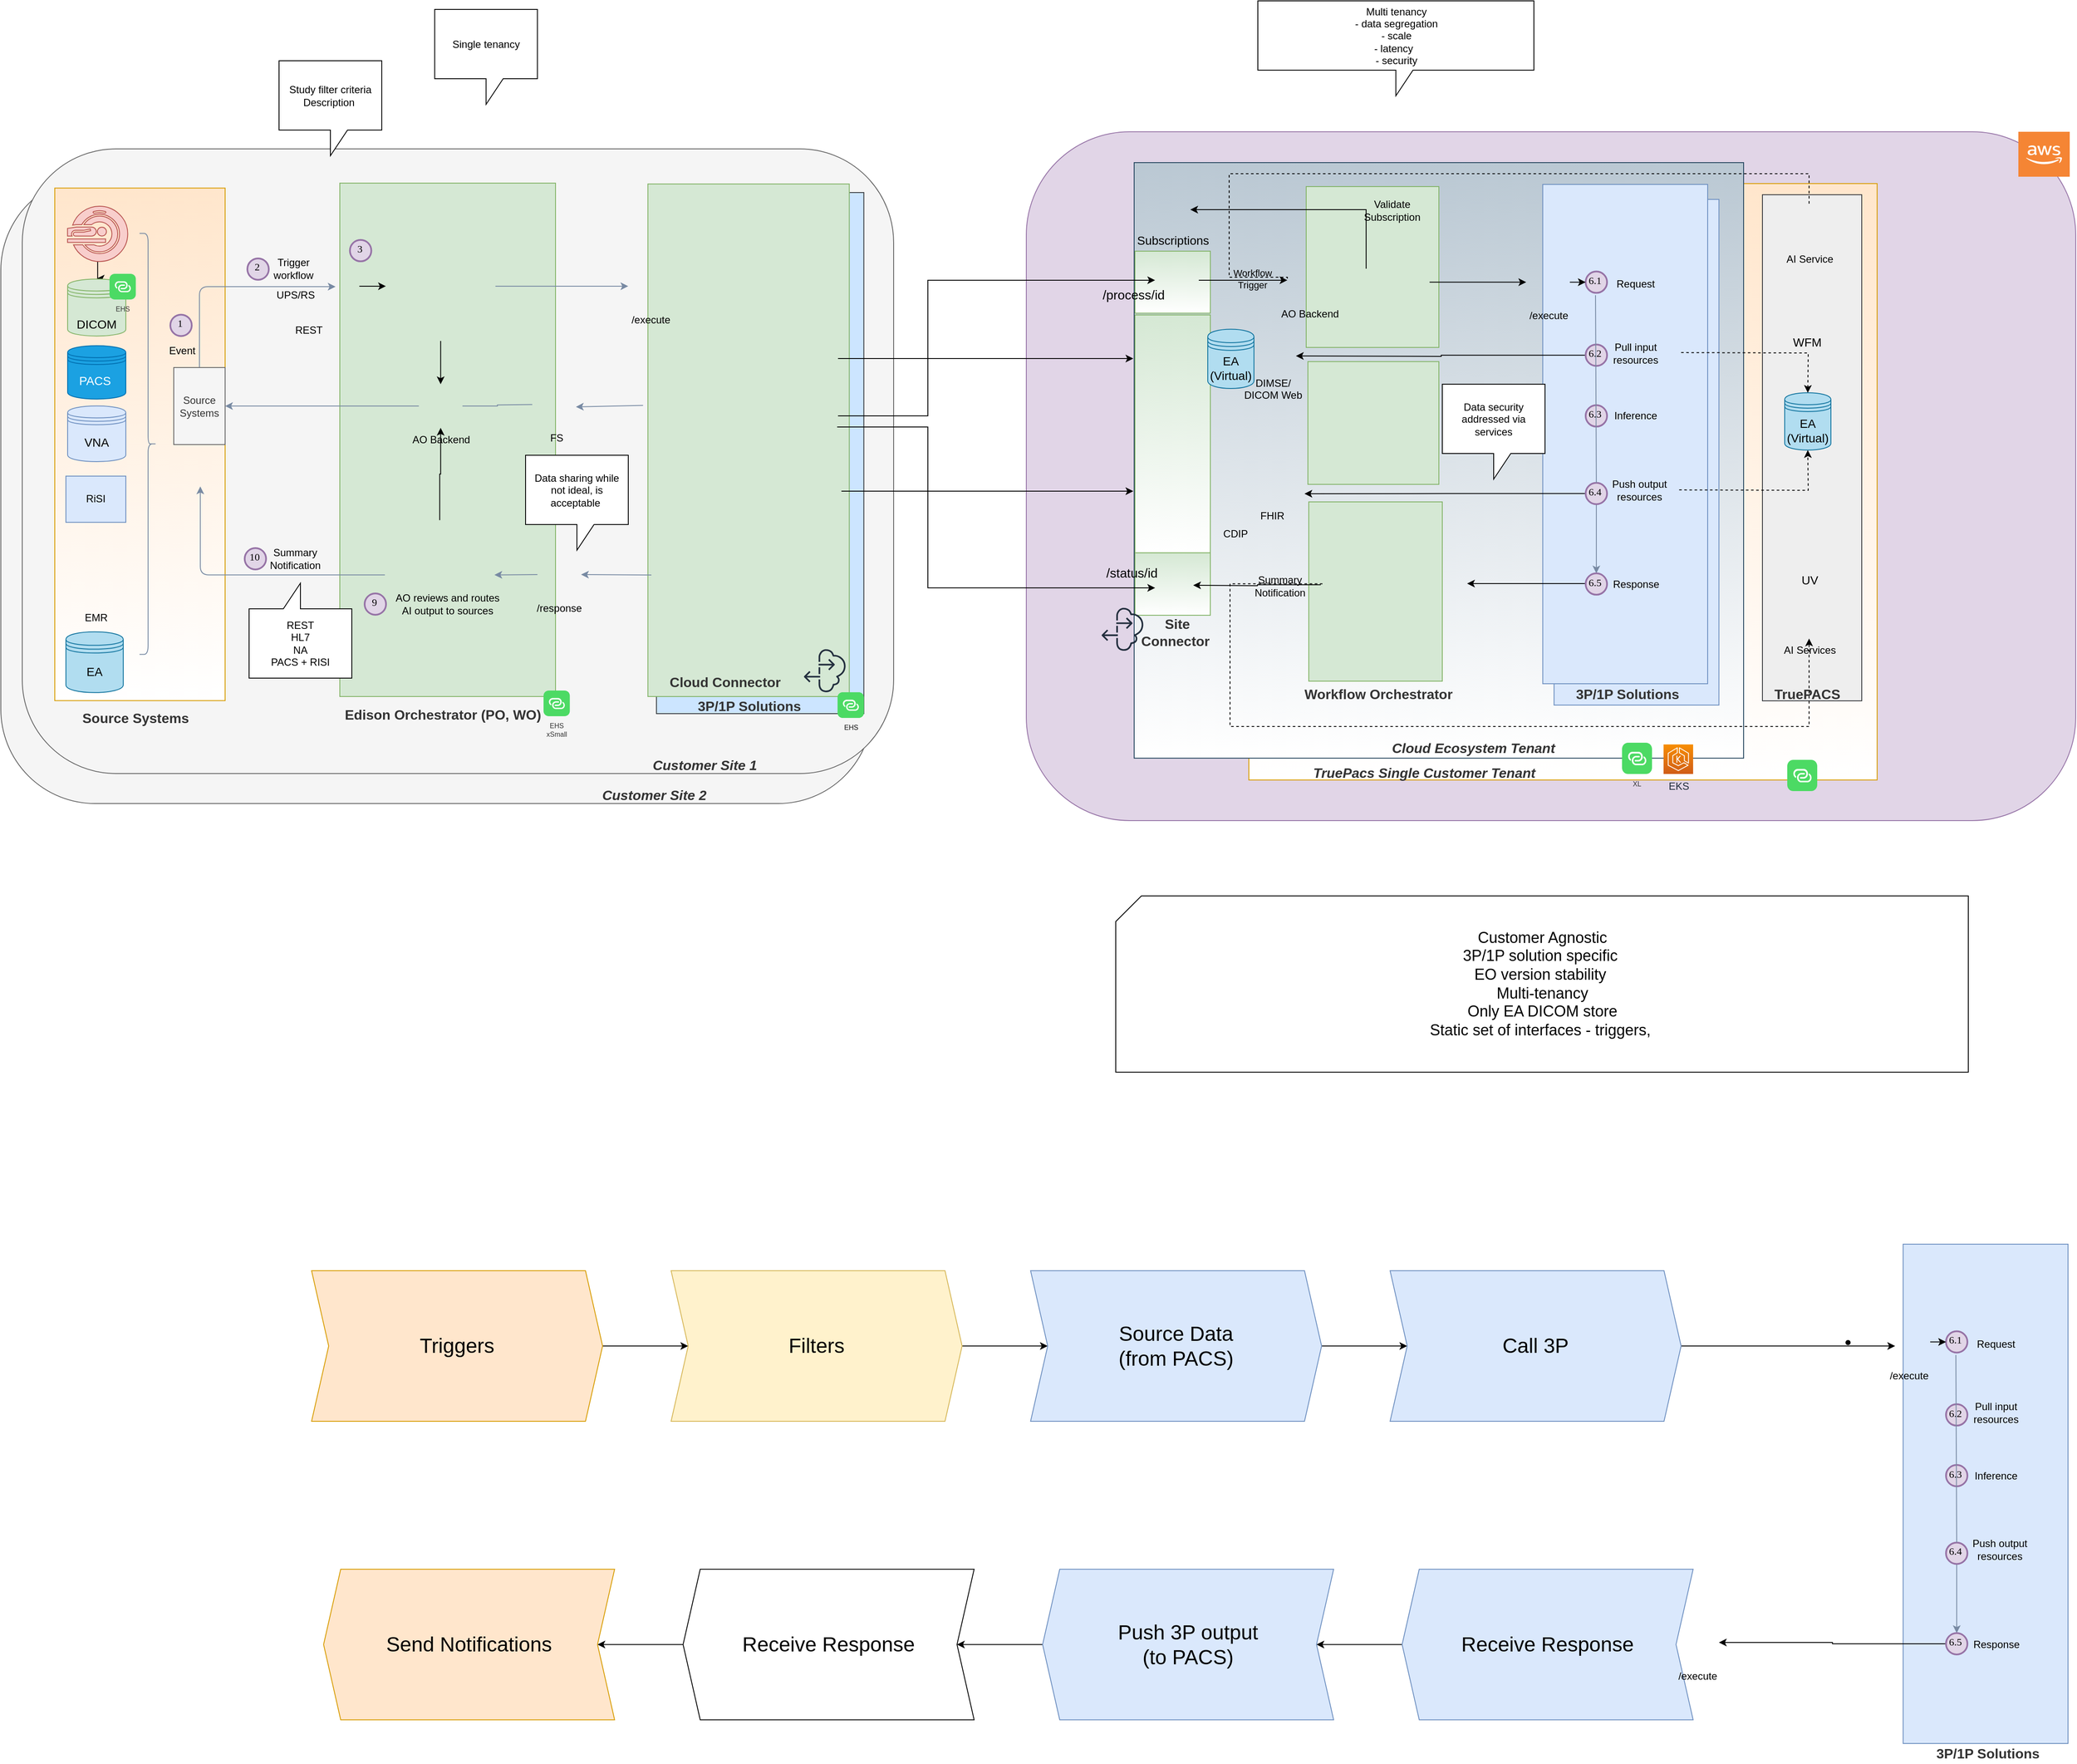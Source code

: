 <mxfile version="20.2.2" type="github" pages="2">
  <diagram id="b0gii-mCR7PXQgc1aH4A" name="Page-1">
    <mxGraphModel dx="2244" dy="720" grid="1" gridSize="10" guides="1" tooltips="1" connect="1" arrows="1" fold="1" page="0" pageScale="1" pageWidth="850" pageHeight="1100" math="0" shadow="0">
      <root>
        <mxCell id="0" />
        <mxCell id="1" parent="0" />
        <mxCell id="8bqfapDHJjNIfstm-_rA-1" value="" style="rounded=1;whiteSpace=wrap;html=1;fillColor=#e1d5e7;strokeColor=#9673a6;" parent="1" vertex="1">
          <mxGeometry x="935" y="740" width="1226" height="805" as="geometry" />
        </mxCell>
        <mxCell id="8bqfapDHJjNIfstm-_rA-3" value="" style="rounded=0;whiteSpace=wrap;html=1;fillColor=#ffe6cc;strokeColor=#d79b00;gradientColor=#ffffff;" parent="1" vertex="1">
          <mxGeometry x="1195" y="800.54" width="734" height="697" as="geometry" />
        </mxCell>
        <mxCell id="8bqfapDHJjNIfstm-_rA-5" value="" style="rounded=1;whiteSpace=wrap;html=1;fillColor=#f5f5f5;strokeColor=#666666;fontColor=#333333;" parent="1" vertex="1">
          <mxGeometry x="-263" y="792" width="1018" height="733" as="geometry" />
        </mxCell>
        <mxCell id="8bqfapDHJjNIfstm-_rA-6" value="" style="rounded=1;whiteSpace=wrap;html=1;fillColor=#f5f5f5;strokeColor=#666666;fontColor=#333333;" parent="1" vertex="1">
          <mxGeometry x="-238" y="760" width="1018" height="730" as="geometry" />
        </mxCell>
        <mxCell id="8bqfapDHJjNIfstm-_rA-7" value="" style="rounded=0;whiteSpace=wrap;html=1;fillColor=#cce5ff;strokeColor=#36393d;" parent="1" vertex="1">
          <mxGeometry x="502.9" y="811" width="242.3" height="609" as="geometry" />
        </mxCell>
        <mxCell id="8bqfapDHJjNIfstm-_rA-8" value="" style="rounded=0;whiteSpace=wrap;html=1;fillColor=#d5e8d4;strokeColor=#82b366;" parent="1" vertex="1">
          <mxGeometry x="492.9" y="801" width="235.3" height="599" as="geometry" />
        </mxCell>
        <mxCell id="8bqfapDHJjNIfstm-_rA-10" value="" style="rounded=0;whiteSpace=wrap;html=1;fillColor=#ffe6cc;strokeColor=#d79b00;gradientColor=#ffffff;" parent="1" vertex="1">
          <mxGeometry x="-200" y="805.79" width="199" height="599" as="geometry" />
        </mxCell>
        <mxCell id="8bqfapDHJjNIfstm-_rA-11" value="" style="rounded=0;whiteSpace=wrap;html=1;fillColor=#d5e8d4;strokeColor=#82b366;" parent="1" vertex="1">
          <mxGeometry x="133" y="800" width="252" height="600" as="geometry" />
        </mxCell>
        <mxCell id="8bqfapDHJjNIfstm-_rA-12" value="" style="edgeStyle=orthogonalEdgeStyle;rounded=0;orthogonalLoop=1;jettySize=auto;html=1;entryX=0;entryY=0.5;entryDx=0;entryDy=0;strokeColor=#788AA3;" parent="1" source="8bqfapDHJjNIfstm-_rA-13" target="8bqfapDHJjNIfstm-_rA-16" edge="1">
          <mxGeometry relative="1" as="geometry">
            <mxPoint x="406.3" y="920.45" as="targetPoint" />
          </mxGeometry>
        </mxCell>
        <mxCell id="pr0SAENh3oR7hULgsA6U-1" value="" style="edgeStyle=orthogonalEdgeStyle;rounded=0;orthogonalLoop=1;jettySize=auto;html=1;fontSize=18;" parent="1" source="8bqfapDHJjNIfstm-_rA-13" target="8bqfapDHJjNIfstm-_rA-189" edge="1">
          <mxGeometry relative="1" as="geometry" />
        </mxCell>
        <mxCell id="8bqfapDHJjNIfstm-_rA-13" value="" style="shape=image;html=1;verticalAlign=top;verticalLabelPosition=bottom;labelBackgroundColor=#ffffff;imageAspect=0;aspect=fixed;image=https://cdn2.iconfinder.com/data/icons/business-process-1/512/value_chain-128.png" parent="1" vertex="1">
          <mxGeometry x="186.8" y="856.45" width="128" height="128" as="geometry" />
        </mxCell>
        <mxCell id="pr0SAENh3oR7hULgsA6U-3" value="" style="edgeStyle=orthogonalEdgeStyle;rounded=0;orthogonalLoop=1;jettySize=auto;html=1;fontSize=18;" parent="1" source="8bqfapDHJjNIfstm-_rA-14" target="8bqfapDHJjNIfstm-_rA-189" edge="1">
          <mxGeometry relative="1" as="geometry" />
        </mxCell>
        <mxCell id="8bqfapDHJjNIfstm-_rA-14" value="" style="shape=image;html=1;verticalAlign=top;verticalLabelPosition=bottom;labelBackgroundColor=#ffffff;imageAspect=0;aspect=fixed;image=https://cdn2.iconfinder.com/data/icons/business-process-1/512/value_chain-128.png;direction=west;" parent="1" vertex="1">
          <mxGeometry x="185.65" y="1193.86" width="128" height="128" as="geometry" />
        </mxCell>
        <mxCell id="8bqfapDHJjNIfstm-_rA-16" value="/execute" style="shape=image;html=1;verticalAlign=top;verticalLabelPosition=bottom;labelBackgroundColor=none;imageAspect=0;aspect=fixed;image=https://cdn4.iconfinder.com/data/icons/web-development-5/500/api-code-window-128.png" parent="1" vertex="1">
          <mxGeometry x="470.0" y="894.95" width="51" height="51" as="geometry" />
        </mxCell>
        <mxCell id="8bqfapDHJjNIfstm-_rA-17" value="/response" style="shape=image;html=1;verticalAlign=top;verticalLabelPosition=bottom;labelBackgroundColor=none;imageAspect=0;aspect=fixed;image=https://cdn4.iconfinder.com/data/icons/web-development-5/500/api-code-window-128.png" parent="1" vertex="1">
          <mxGeometry x="363.85" y="1232" width="51" height="51" as="geometry" />
        </mxCell>
        <mxCell id="8bqfapDHJjNIfstm-_rA-18" value="AO reviews and routes &lt;br&gt;AI output to sources" style="text;html=1;strokeColor=none;fillColor=none;align=center;verticalAlign=middle;whiteSpace=wrap;rounded=0;" parent="1" vertex="1">
          <mxGeometry x="139" y="1282" width="240" height="20" as="geometry" />
        </mxCell>
        <mxCell id="8bqfapDHJjNIfstm-_rA-19" value="&lt;span style=&quot;font-size: 16px&quot;&gt;Edison&amp;nbsp;&lt;/span&gt;&lt;span style=&quot;font-size: 16px&quot;&gt;Orchestrator (PO, WO)&lt;/span&gt;" style="text;html=1;align=center;verticalAlign=middle;resizable=0;points=[];autosize=1;fontStyle=1;fontSize=16;labelBackgroundColor=none;fontColor=#333333;" parent="1" vertex="1">
          <mxGeometry x="133" y="1409" width="239" height="23" as="geometry" />
        </mxCell>
        <mxCell id="8bqfapDHJjNIfstm-_rA-20" value="EMR" style="shape=image;html=1;verticalAlign=top;verticalLabelPosition=bottom;labelBackgroundColor=none;imageAspect=0;aspect=fixed;image=https://cdn3.iconfinder.com/data/icons/medical-207/32/Artboard_15-128.png;" parent="1" vertex="1">
          <mxGeometry x="-192.0" y="1214.1" width="80" height="80" as="geometry" />
        </mxCell>
        <mxCell id="8bqfapDHJjNIfstm-_rA-22" value="" style="edgeStyle=orthogonalEdgeStyle;rounded=0;orthogonalLoop=1;jettySize=auto;html=1;entryX=0;entryY=0.5;entryDx=0;entryDy=0;" parent="1" source="8bqfapDHJjNIfstm-_rA-190" target="8bqfapDHJjNIfstm-_rA-13" edge="1">
          <mxGeometry relative="1" as="geometry" />
        </mxCell>
        <mxCell id="8bqfapDHJjNIfstm-_rA-23" value="Cloud&amp;nbsp;Connector&amp;nbsp;" style="text;html=1;align=center;verticalAlign=middle;resizable=0;points=[];autosize=1;fontStyle=1;fontSize=16;labelBackgroundColor=none;fontColor=#333333;" parent="1" vertex="1">
          <mxGeometry x="510.2" y="1373" width="150" height="20" as="geometry" />
        </mxCell>
        <mxCell id="8bqfapDHJjNIfstm-_rA-24" value="" style="endArrow=classic;html=1;entryX=1;entryY=0.5;entryDx=0;entryDy=0;strokeColor=#788AA3;" parent="1" target="8bqfapDHJjNIfstm-_rA-17" edge="1">
          <mxGeometry width="50" height="50" relative="1" as="geometry">
            <mxPoint x="497" y="1258" as="sourcePoint" />
            <mxPoint x="583.85" y="1076.5" as="targetPoint" />
          </mxGeometry>
        </mxCell>
        <mxCell id="8bqfapDHJjNIfstm-_rA-25" value="1" style="ellipse;whiteSpace=wrap;html=1;aspect=fixed;strokeWidth=2;fontFamily=Tahoma;spacingBottom=4;spacingRight=2;strokeColor=#9673a6;fillColor=#e1d5e7;" parent="1" vertex="1">
          <mxGeometry x="-65" y="953.69" width="25" height="25" as="geometry" />
        </mxCell>
        <mxCell id="8bqfapDHJjNIfstm-_rA-26" value="3" style="ellipse;whiteSpace=wrap;html=1;aspect=fixed;strokeWidth=2;fontFamily=Tahoma;spacingBottom=4;spacingRight=2;strokeColor=#9673a6;fillColor=#e1d5e7;" parent="1" vertex="1">
          <mxGeometry x="144.8" y="866.42" width="25" height="25" as="geometry" />
        </mxCell>
        <mxCell id="8bqfapDHJjNIfstm-_rA-31" value="&lt;span style=&quot;font-size: 16px;&quot;&gt;Source Systems&lt;/span&gt;" style="text;html=1;align=center;verticalAlign=middle;resizable=0;points=[];autosize=1;fontStyle=1;fontSize=16;labelBackgroundColor=none;fontColor=#333333;" parent="1" vertex="1">
          <mxGeometry x="-174" y="1413.79" width="135" height="23" as="geometry" />
        </mxCell>
        <mxCell id="8bqfapDHJjNIfstm-_rA-32" value="Event" style="text;html=1;strokeColor=none;fillColor=none;align=center;verticalAlign=middle;whiteSpace=wrap;rounded=0;" parent="1" vertex="1">
          <mxGeometry x="-65.0" y="986.34" width="28.17" height="20" as="geometry" />
        </mxCell>
        <mxCell id="8bqfapDHJjNIfstm-_rA-33" value="2" style="ellipse;whiteSpace=wrap;html=1;aspect=fixed;strokeWidth=2;fontFamily=Tahoma;spacingBottom=4;spacingRight=2;strokeColor=#9673a6;fillColor=#e1d5e7;" parent="1" vertex="1">
          <mxGeometry x="25" y="887.95" width="25" height="25" as="geometry" />
        </mxCell>
        <mxCell id="8bqfapDHJjNIfstm-_rA-34" value="Trigger workflow" style="text;html=1;strokeColor=none;fillColor=none;align=center;verticalAlign=middle;whiteSpace=wrap;rounded=0;" parent="1" vertex="1">
          <mxGeometry x="45" y="890.45" width="68" height="20" as="geometry" />
        </mxCell>
        <mxCell id="8bqfapDHJjNIfstm-_rA-36" value="" style="edgeStyle=orthogonalEdgeStyle;rounded=0;orthogonalLoop=1;jettySize=auto;html=1;strokeColor=#788AA3;startArrow=none;entryX=1;entryY=0.5;entryDx=0;entryDy=0;" parent="1" source="8bqfapDHJjNIfstm-_rA-189" target="8bqfapDHJjNIfstm-_rA-59" edge="1">
          <mxGeometry relative="1" as="geometry">
            <mxPoint x="357.85" y="1058.8" as="sourcePoint" />
            <mxPoint x="120.3" y="1060.2" as="targetPoint" />
          </mxGeometry>
        </mxCell>
        <mxCell id="8bqfapDHJjNIfstm-_rA-39" value="" style="endArrow=classic;html=1;exitX=-0.024;exitY=0.432;exitDx=0;exitDy=0;entryX=1;entryY=0.5;entryDx=0;entryDy=0;strokeColor=#788AA3;exitPerimeter=0;" parent="1" source="8bqfapDHJjNIfstm-_rA-8" target="8bqfapDHJjNIfstm-_rA-47" edge="1">
          <mxGeometry width="50" height="50" relative="1" as="geometry">
            <mxPoint x="543.2" y="1153.5" as="sourcePoint" />
            <mxPoint x="432" y="1095" as="targetPoint" />
          </mxGeometry>
        </mxCell>
        <mxCell id="8bqfapDHJjNIfstm-_rA-45" value="9" style="ellipse;whiteSpace=wrap;html=1;aspect=fixed;strokeWidth=2;fontFamily=Tahoma;spacingBottom=4;spacingRight=2;strokeColor=#9673a6;fillColor=#e1d5e7;fontStyle=0" parent="1" vertex="1">
          <mxGeometry x="162" y="1279.5" width="25" height="25" as="geometry" />
        </mxCell>
        <mxCell id="8bqfapDHJjNIfstm-_rA-46" value="Summary&lt;br&gt;Notification" style="text;html=1;strokeColor=none;fillColor=none;align=center;verticalAlign=middle;whiteSpace=wrap;rounded=0;" parent="1" vertex="1">
          <mxGeometry x="46.85" y="1229" width="68" height="20" as="geometry" />
        </mxCell>
        <mxCell id="8bqfapDHJjNIfstm-_rA-47" value="FS" style="shape=image;html=1;verticalAlign=top;verticalLabelPosition=bottom;labelBackgroundColor=none;imageAspect=0;aspect=fixed;image=https://cdn2.iconfinder.com/data/icons/amazon-aws-stencils/100/Storage__Content_Delivery_Amazon_S3_Bucket-128.png;fillColor=none;" parent="1" vertex="1">
          <mxGeometry x="363.85" y="1039" width="45" height="45" as="geometry" />
        </mxCell>
        <mxCell id="8bqfapDHJjNIfstm-_rA-48" value="" style="edgeStyle=elbowEdgeStyle;elbow=horizontal;endArrow=classic;html=1;exitX=0.5;exitY=0;exitDx=0;exitDy=0;strokeColor=#788AA3;" parent="1" source="8bqfapDHJjNIfstm-_rA-59" edge="1">
          <mxGeometry width="50" height="50" relative="1" as="geometry">
            <mxPoint x="97" y="1108" as="sourcePoint" />
            <mxPoint x="128" y="921.0" as="targetPoint" />
            <Array as="points">
              <mxPoint x="-31" y="970" />
            </Array>
          </mxGeometry>
        </mxCell>
        <mxCell id="8bqfapDHJjNIfstm-_rA-49" value="" style="endArrow=classic;html=1;entryX=0;entryY=0.5;entryDx=0;entryDy=0;exitX=0;exitY=0.5;exitDx=0;exitDy=0;strokeColor=#788AA3;" parent="1" source="8bqfapDHJjNIfstm-_rA-17" target="8bqfapDHJjNIfstm-_rA-14" edge="1">
          <mxGeometry width="50" height="50" relative="1" as="geometry">
            <mxPoint x="333.85" y="1275.5" as="sourcePoint" />
            <mxPoint x="383.85" y="1225.5" as="targetPoint" />
          </mxGeometry>
        </mxCell>
        <mxCell id="8bqfapDHJjNIfstm-_rA-52" value="10" style="ellipse;whiteSpace=wrap;html=1;aspect=fixed;strokeWidth=2;fontFamily=Tahoma;spacingBottom=4;spacingRight=2;strokeColor=#9673a6;fillColor=#e1d5e7;fontStyle=0" parent="1" vertex="1">
          <mxGeometry x="21.85" y="1226.5" width="25" height="25" as="geometry" />
        </mxCell>
        <mxCell id="8bqfapDHJjNIfstm-_rA-54" value="" style="shape=image;html=1;verticalAlign=top;verticalLabelPosition=bottom;labelBackgroundColor=#ffffff;imageAspect=0;aspect=fixed;image=https://cdn4.iconfinder.com/data/icons/web-development-5/500/api-code-window-128.png" parent="1" vertex="1">
          <mxGeometry x="-52" y="1103.54" width="51" height="51" as="geometry" />
        </mxCell>
        <mxCell id="8bqfapDHJjNIfstm-_rA-55" value="" style="edgeStyle=elbowEdgeStyle;elbow=horizontal;endArrow=classic;html=1;exitX=1;exitY=0.5;exitDx=0;exitDy=0;strokeColor=#788AA3;" parent="1" source="8bqfapDHJjNIfstm-_rA-14" target="8bqfapDHJjNIfstm-_rA-54" edge="1">
          <mxGeometry width="50" height="50" relative="1" as="geometry">
            <mxPoint x="208.65" y="1257.86" as="sourcePoint" />
            <mxPoint x="-104" y="1098.75" as="targetPoint" />
            <Array as="points">
              <mxPoint x="-30" y="1200" />
              <mxPoint x="-102" y="1250" />
            </Array>
          </mxGeometry>
        </mxCell>
        <mxCell id="8bqfapDHJjNIfstm-_rA-56" value="PACS&amp;nbsp;" style="shape=datastore;whiteSpace=wrap;html=1;fontSize=14;fillColor=#1ba1e2;strokeColor=#006EAF;fontColor=#ffffff;" parent="1" vertex="1">
          <mxGeometry x="-185" y="990" width="68" height="62.36" as="geometry" />
        </mxCell>
        <mxCell id="8bqfapDHJjNIfstm-_rA-57" value="VNA" style="shape=datastore;whiteSpace=wrap;html=1;fontSize=14;fillColor=#dae8fc;strokeColor=#6c8ebf;" parent="1" vertex="1">
          <mxGeometry x="-185" y="1060.41" width="68" height="65.11" as="geometry" />
        </mxCell>
        <mxCell id="8bqfapDHJjNIfstm-_rA-58" value="RiSI" style="rounded=0;whiteSpace=wrap;html=1;fillColor=#dae8fc;strokeColor=#6c8ebf;" parent="1" vertex="1">
          <mxGeometry x="-187" y="1142.41" width="70" height="54" as="geometry" />
        </mxCell>
        <mxCell id="8bqfapDHJjNIfstm-_rA-59" value="Source Systems" style="rounded=0;whiteSpace=wrap;html=1;fillColor=#f5f5f5;strokeColor=#666666;fontColor=#333333;" parent="1" vertex="1">
          <mxGeometry x="-61" y="1015.54" width="60" height="90" as="geometry" />
        </mxCell>
        <mxCell id="8bqfapDHJjNIfstm-_rA-60" value="" style="shape=curlyBracket;whiteSpace=wrap;html=1;rounded=1;direction=west;strokeColor=#788AA3;" parent="1" vertex="1">
          <mxGeometry x="-101" y="858.79" width="20" height="492" as="geometry" />
        </mxCell>
        <mxCell id="8bqfapDHJjNIfstm-_rA-64" value="" style="outlineConnect=0;fontColor=#232F3E;gradientColor=none;fillColor=#232F3E;strokeColor=none;dashed=0;verticalLabelPosition=bottom;verticalAlign=top;align=center;html=1;fontSize=12;fontStyle=0;aspect=fixed;pointerEvents=1;shape=mxgraph.aws4.internet_alt2;direction=south;" parent="1" vertex="1">
          <mxGeometry x="674.2" y="1344.43" width="50.98" height="50.98" as="geometry" />
        </mxCell>
        <mxCell id="8bqfapDHJjNIfstm-_rA-67" value="EHS&lt;br&gt;xSmall" style="html=1;strokeWidth=1;shadow=0;dashed=0;shape=mxgraph.ios7.misc.link;fillColor=#4CDA64;strokeColor=none;buttonText=;strokeColor2=#222222;fontSize=8;verticalLabelPosition=bottom;verticalAlign=top;align=center;rounded=0;labelBackgroundColor=none;sketch=0;fontColor=#333333;" parent="1" vertex="1">
          <mxGeometry x="371.0" y="1393" width="30.7" height="30" as="geometry" />
        </mxCell>
        <mxCell id="8bqfapDHJjNIfstm-_rA-68" value="EHS" style="html=1;strokeWidth=1;shadow=0;dashed=0;shape=mxgraph.ios7.misc.link;fillColor=#4CDA64;strokeColor=none;buttonText=;strokeColor2=#222222;fontSize=8;verticalLabelPosition=bottom;verticalAlign=top;align=center;rounded=0;labelBackgroundColor=none;sketch=0;fontColor=#333333;" parent="1" vertex="1">
          <mxGeometry x="714.5" y="1395" width="30.7" height="30" as="geometry" />
        </mxCell>
        <mxCell id="8bqfapDHJjNIfstm-_rA-69" value="EA" style="shape=datastore;whiteSpace=wrap;html=1;fontSize=14;fillColor=#b1ddf0;strokeColor=#10739e;" parent="1" vertex="1">
          <mxGeometry x="-187" y="1324.39" width="67" height="71.02" as="geometry" />
        </mxCell>
        <mxCell id="8bqfapDHJjNIfstm-_rA-70" value="Customer Site 2" style="text;html=1;align=center;verticalAlign=middle;resizable=0;points=[];autosize=1;fontStyle=3;fontSize=16;labelBackgroundColor=none;fontColor=#333333;" parent="1" vertex="1">
          <mxGeometry x="429.65" y="1505" width="140" height="20" as="geometry" />
        </mxCell>
        <mxCell id="8bqfapDHJjNIfstm-_rA-71" value="Customer Site 1" style="text;html=1;align=center;verticalAlign=middle;resizable=0;points=[];autosize=1;fontStyle=3;fontSize=16;labelBackgroundColor=none;fontColor=#333333;" parent="1" vertex="1">
          <mxGeometry x="488.8" y="1470" width="140" height="20" as="geometry" />
        </mxCell>
        <mxCell id="8bqfapDHJjNIfstm-_rA-72" value="" style="edgeStyle=orthogonalEdgeStyle;rounded=0;orthogonalLoop=1;jettySize=auto;html=1;" parent="1" source="8bqfapDHJjNIfstm-_rA-73" target="8bqfapDHJjNIfstm-_rA-74" edge="1">
          <mxGeometry relative="1" as="geometry" />
        </mxCell>
        <mxCell id="8bqfapDHJjNIfstm-_rA-73" value="" style="shape=mxgraph.signs.healthcare.mri;html=1;fillColor=#f8cecc;strokeColor=#b85450;verticalLabelPosition=bottom;verticalAlign=top;align=center;fontSize=14;" parent="1" vertex="1">
          <mxGeometry x="-185.13" y="827" width="70.35" height="64.61" as="geometry" />
        </mxCell>
        <mxCell id="8bqfapDHJjNIfstm-_rA-74" value="&lt;br&gt;DICOM" style="shape=datastore;whiteSpace=wrap;html=1;fontSize=14;fillColor=#d5e8d4;strokeColor=#82b366;" parent="1" vertex="1">
          <mxGeometry x="-185" y="912.1" width="68" height="66.59" as="geometry" />
        </mxCell>
        <mxCell id="8bqfapDHJjNIfstm-_rA-75" value="EHS" style="html=1;strokeWidth=1;shadow=0;dashed=0;shape=mxgraph.ios7.misc.link;fillColor=#4CDA64;strokeColor=none;buttonText=;strokeColor2=#222222;fontSize=8;verticalLabelPosition=bottom;verticalAlign=top;align=center;rounded=0;labelBackgroundColor=none;sketch=0;fontColor=#333333;" parent="1" vertex="1">
          <mxGeometry x="-136.05" y="905.95" width="30.7" height="30" as="geometry" />
        </mxCell>
        <mxCell id="8bqfapDHJjNIfstm-_rA-77" value="" style="rounded=0;whiteSpace=wrap;html=1;fillColor=#d5e8d4;strokeColor=#82b366;gradientColor=#ffffff;" parent="1" vertex="1">
          <mxGeometry x="1197" y="862.04" width="126" height="429" as="geometry" />
        </mxCell>
        <mxCell id="8bqfapDHJjNIfstm-_rA-78" value="" style="rounded=0;whiteSpace=wrap;html=1;fillColor=#bac8d3;strokeColor=#23445d;strokeWidth=1;gradientColor=#ffffff;" parent="1" vertex="1">
          <mxGeometry x="1061" y="776.04" width="712" height="696" as="geometry" />
        </mxCell>
        <mxCell id="8bqfapDHJjNIfstm-_rA-79" value="" style="rounded=0;whiteSpace=wrap;html=1;fillColor=#dae8fc;strokeColor=#6c8ebf;" parent="1" vertex="1">
          <mxGeometry x="1551.56" y="819.04" width="192.63" height="590.96" as="geometry" />
        </mxCell>
        <mxCell id="8bqfapDHJjNIfstm-_rA-80" value="" style="rounded=0;whiteSpace=wrap;html=1;fillColor=#d5e8d4;strokeColor=#82b366;gradientColor=#ffffff;" parent="1" vertex="1">
          <mxGeometry x="1062" y="954.04" width="88" height="278" as="geometry" />
        </mxCell>
        <mxCell id="8bqfapDHJjNIfstm-_rA-81" value="" style="edgeStyle=orthogonalEdgeStyle;rounded=0;orthogonalLoop=1;jettySize=auto;html=1;" parent="1" edge="1">
          <mxGeometry relative="1" as="geometry">
            <mxPoint x="719" y="1160" as="sourcePoint" />
            <mxPoint x="1060" y="1160" as="targetPoint" />
          </mxGeometry>
        </mxCell>
        <mxCell id="8bqfapDHJjNIfstm-_rA-82" value="&lt;span&gt;Cloud Ecosystem Tenant&lt;br style=&quot;font-size: 16px&quot;&gt;&lt;/span&gt;" style="text;html=1;strokeColor=none;fillColor=none;align=center;verticalAlign=middle;whiteSpace=wrap;rounded=0;labelBackgroundColor=none;sketch=0;fontSize=16;fontStyle=3;fontColor=#333333;" parent="1" vertex="1">
          <mxGeometry x="1264" y="1450.04" width="386.85" height="20" as="geometry" />
        </mxCell>
        <mxCell id="8bqfapDHJjNIfstm-_rA-83" value="EHS" style="html=1;strokeWidth=1;shadow=0;dashed=0;shape=mxgraph.ios7.misc.link;fillColor=#4CDA64;strokeColor=none;buttonText=;strokeColor2=#222222;fontSize=8;verticalLabelPosition=bottom;verticalAlign=top;align=center;rounded=0;labelBackgroundColor=none;sketch=0;fontColor=#333333;" parent="1" vertex="1">
          <mxGeometry x="714.5" y="1395" width="30.7" height="30" as="geometry" />
        </mxCell>
        <mxCell id="8bqfapDHJjNIfstm-_rA-84" value="CDIP" style="shape=image;html=1;verticalAlign=top;verticalLabelPosition=bottom;labelBackgroundColor=none;imageAspect=0;aspect=fixed;image=https://cdn3.iconfinder.com/data/icons/medical-207/32/Artboard_15-128.png;direction=east;imageBackground=none;" parent="1" vertex="1">
          <mxGeometry x="1146.98" y="1132.91" width="63.5" height="63.5" as="geometry" />
        </mxCell>
        <mxCell id="8bqfapDHJjNIfstm-_rA-85" value="EA&lt;br&gt;(Virtual)" style="shape=datastore;whiteSpace=wrap;html=1;fontSize=14;fillColor=#b1ddf0;strokeColor=#10739e;" parent="1" vertex="1">
          <mxGeometry x="1146.98" y="970.72" width="54" height="69.32" as="geometry" />
        </mxCell>
        <mxCell id="8bqfapDHJjNIfstm-_rA-86" value="" style="rounded=0;whiteSpace=wrap;html=1;fillColor=#dae8fc;strokeColor=#6c8ebf;" parent="1" vertex="1">
          <mxGeometry x="1538.37" y="801.54" width="192.63" height="583.5" as="geometry" />
        </mxCell>
        <mxCell id="8bqfapDHJjNIfstm-_rA-87" value="" style="endArrow=classic;html=1;entryX=0.5;entryY=0;entryDx=0;entryDy=0;strokeColor=#788AA3;startArrow=none;" parent="1" source="8bqfapDHJjNIfstm-_rA-171" target="8bqfapDHJjNIfstm-_rA-95" edge="1">
          <mxGeometry width="50" height="50" relative="1" as="geometry">
            <mxPoint x="1600" y="931.04" as="sourcePoint" />
            <mxPoint x="1645.67" y="931.54" as="targetPoint" />
          </mxGeometry>
        </mxCell>
        <mxCell id="8bqfapDHJjNIfstm-_rA-88" value="/execute" style="shape=image;html=1;verticalAlign=top;verticalLabelPosition=bottom;labelBackgroundColor=none;imageAspect=0;aspect=fixed;image=https://cdn4.iconfinder.com/data/icons/web-development-5/500/api-code-window-128.png" parent="1" vertex="1">
          <mxGeometry x="1519" y="890.29" width="51" height="51" as="geometry" />
        </mxCell>
        <mxCell id="8bqfapDHJjNIfstm-_rA-89" value="3P/1P Solutions" style="text;html=1;align=center;verticalAlign=middle;resizable=0;points=[];autosize=1;fontStyle=1;fontSize=16;labelBackgroundColor=none;fontColor=#333333;" parent="1" vertex="1">
          <mxGeometry x="1571.41" y="1385.04" width="131" height="23" as="geometry" />
        </mxCell>
        <mxCell id="8bqfapDHJjNIfstm-_rA-90" value="6.1" style="ellipse;whiteSpace=wrap;html=1;aspect=fixed;strokeWidth=2;fontFamily=Tahoma;spacingBottom=4;spacingRight=2;strokeColor=#9673a6;fillColor=#e1d5e7;" parent="1" vertex="1">
          <mxGeometry x="1588.47" y="903.29" width="25" height="25" as="geometry" />
        </mxCell>
        <mxCell id="8bqfapDHJjNIfstm-_rA-91" value="" style="edgeStyle=orthogonalEdgeStyle;rounded=0;orthogonalLoop=1;jettySize=auto;html=1;" parent="1" source="8bqfapDHJjNIfstm-_rA-92" edge="1">
          <mxGeometry relative="1" as="geometry">
            <mxPoint x="1250" y="1002" as="targetPoint" />
          </mxGeometry>
        </mxCell>
        <mxCell id="8bqfapDHJjNIfstm-_rA-92" value="6.2" style="ellipse;whiteSpace=wrap;html=1;aspect=fixed;strokeWidth=2;fontFamily=Tahoma;spacingBottom=4;spacingRight=2;strokeColor=#9673a6;fillColor=#e1d5e7;" parent="1" vertex="1">
          <mxGeometry x="1588.47" y="988.58" width="25" height="25" as="geometry" />
        </mxCell>
        <mxCell id="8bqfapDHJjNIfstm-_rA-93" value="" style="edgeStyle=orthogonalEdgeStyle;rounded=0;orthogonalLoop=1;jettySize=auto;html=1;" parent="1" source="8bqfapDHJjNIfstm-_rA-171" edge="1">
          <mxGeometry relative="1" as="geometry">
            <mxPoint x="1260" y="1163" as="targetPoint" />
          </mxGeometry>
        </mxCell>
        <mxCell id="8bqfapDHJjNIfstm-_rA-94" value="" style="edgeStyle=orthogonalEdgeStyle;rounded=0;orthogonalLoop=1;jettySize=auto;html=1;" parent="1" source="8bqfapDHJjNIfstm-_rA-95" edge="1">
          <mxGeometry relative="1" as="geometry">
            <mxPoint x="1450" y="1268" as="targetPoint" />
          </mxGeometry>
        </mxCell>
        <mxCell id="8bqfapDHJjNIfstm-_rA-95" value="6.5" style="ellipse;whiteSpace=wrap;html=1;aspect=fixed;strokeWidth=2;fontFamily=Tahoma;spacingBottom=4;spacingRight=2;strokeColor=#9673a6;fillColor=#e1d5e7;fontStyle=0" parent="1" vertex="1">
          <mxGeometry x="1588.47" y="1256.04" width="25" height="25" as="geometry" />
        </mxCell>
        <mxCell id="8bqfapDHJjNIfstm-_rA-96" value="Request" style="text;html=1;strokeColor=none;fillColor=none;align=center;verticalAlign=middle;whiteSpace=wrap;rounded=0;" parent="1" vertex="1">
          <mxGeometry x="1613.47" y="908.29" width="68" height="20" as="geometry" />
        </mxCell>
        <mxCell id="8bqfapDHJjNIfstm-_rA-97" value="Pull input resources" style="text;html=1;strokeColor=none;fillColor=none;align=center;verticalAlign=middle;whiteSpace=wrap;rounded=0;" parent="1" vertex="1">
          <mxGeometry x="1603.97" y="988.58" width="85.5" height="20" as="geometry" />
        </mxCell>
        <mxCell id="8bqfapDHJjNIfstm-_rA-98" value="Push output&lt;br&gt;resources" style="text;html=1;strokeColor=none;fillColor=none;align=center;verticalAlign=middle;whiteSpace=wrap;rounded=0;" parent="1" vertex="1">
          <mxGeometry x="1604.92" y="1148.54" width="92.8" height="20" as="geometry" />
        </mxCell>
        <mxCell id="8bqfapDHJjNIfstm-_rA-99" value="Response" style="text;html=1;strokeColor=none;fillColor=none;align=center;verticalAlign=middle;whiteSpace=wrap;rounded=0;" parent="1" vertex="1">
          <mxGeometry x="1613.48" y="1259.4" width="68.8" height="20" as="geometry" />
        </mxCell>
        <mxCell id="8bqfapDHJjNIfstm-_rA-100" value="" style="endArrow=classic;html=1;exitX=1;exitY=0.5;exitDx=0;exitDy=0;entryX=0;entryY=0.5;entryDx=0;entryDy=0;" parent="1" source="8bqfapDHJjNIfstm-_rA-88" target="8bqfapDHJjNIfstm-_rA-90" edge="1">
          <mxGeometry width="50" height="50" relative="1" as="geometry">
            <mxPoint x="1547.47" y="957.49" as="sourcePoint" />
            <mxPoint x="1597.47" y="907.49" as="targetPoint" />
          </mxGeometry>
        </mxCell>
        <mxCell id="8bqfapDHJjNIfstm-_rA-101" value="6.3" style="ellipse;whiteSpace=wrap;html=1;aspect=fixed;strokeWidth=2;fontFamily=Tahoma;spacingBottom=4;spacingRight=2;strokeColor=#9673a6;fillColor=#e1d5e7;" parent="1" vertex="1">
          <mxGeometry x="1588.47" y="1059.54" width="25" height="25" as="geometry" />
        </mxCell>
        <mxCell id="8bqfapDHJjNIfstm-_rA-102" value="Inference" style="text;html=1;strokeColor=none;fillColor=none;align=center;verticalAlign=middle;whiteSpace=wrap;rounded=0;" parent="1" vertex="1">
          <mxGeometry x="1603.97" y="1062.04" width="85.5" height="20" as="geometry" />
        </mxCell>
        <mxCell id="8bqfapDHJjNIfstm-_rA-104" value="" style="rounded=0;whiteSpace=wrap;html=1;fillColor=#d5e8d4;strokeColor=#82b366;" parent="1" vertex="1">
          <mxGeometry x="1262" y="804.04" width="155" height="188" as="geometry" />
        </mxCell>
        <mxCell id="8bqfapDHJjNIfstm-_rA-105" value="" style="rounded=0;whiteSpace=wrap;html=1;fillColor=#d5e8d4;strokeColor=#82b366;" parent="1" vertex="1">
          <mxGeometry x="1265" y="1172.54" width="156" height="209.5" as="geometry" />
        </mxCell>
        <mxCell id="8bqfapDHJjNIfstm-_rA-106" value="Subscriptions" style="shape=image;html=1;verticalAlign=top;verticalLabelPosition=bottom;labelBackgroundColor=none;imageAspect=0;aspect=fixed;image=https://cdn1.iconfinder.com/data/icons/office-icons-17/512/ilustracoes_04-02-128.png;fontSize=14;" parent="1" vertex="1">
          <mxGeometry x="1085.39" y="811" width="41.21" height="41.21" as="geometry" />
        </mxCell>
        <mxCell id="8bqfapDHJjNIfstm-_rA-107" value="Site &lt;br&gt;Connector&amp;nbsp;" style="text;html=1;align=center;verticalAlign=middle;resizable=0;points=[];autosize=1;fontStyle=1;fontSize=16;labelBackgroundColor=none;fontColor=#333333;" parent="1" vertex="1">
          <mxGeometry x="1061" y="1305.04" width="100" height="40" as="geometry" />
        </mxCell>
        <mxCell id="8bqfapDHJjNIfstm-_rA-108" value="DIMSE/&lt;br&gt;DICOM Web" style="shape=image;html=1;verticalAlign=top;verticalLabelPosition=bottom;labelBackgroundColor=none;imageAspect=0;aspect=fixed;image=https://cdn4.iconfinder.com/data/icons/web-development-5/500/api-code-window-128.png" parent="1" vertex="1">
          <mxGeometry x="1205" y="985.0" width="35" height="35" as="geometry" />
        </mxCell>
        <mxCell id="8bqfapDHJjNIfstm-_rA-109" value="FHIR" style="shape=image;html=1;verticalAlign=top;verticalLabelPosition=bottom;labelBackgroundColor=none;imageAspect=0;aspect=fixed;image=https://cdn4.iconfinder.com/data/icons/web-development-5/500/api-code-window-128.png" parent="1" vertex="1">
          <mxGeometry x="1205" y="1141" width="33.5" height="33.5" as="geometry" />
        </mxCell>
        <mxCell id="8bqfapDHJjNIfstm-_rA-110" value="" style="rounded=0;whiteSpace=wrap;html=1;fillColor=#d5e8d4;strokeColor=#82b366;" parent="1" vertex="1">
          <mxGeometry x="1264" y="1008.58" width="153" height="143.46" as="geometry" />
        </mxCell>
        <mxCell id="8bqfapDHJjNIfstm-_rA-111" value="" style="shape=image;html=1;verticalAlign=top;verticalLabelPosition=bottom;labelBackgroundColor=#ffffff;imageAspect=0;aspect=fixed;image=https://cdn2.iconfinder.com/data/icons/business-process-1/512/value_chain-128.png" parent="1" vertex="1">
          <mxGeometry x="1278.15" y="851.79" width="128" height="128" as="geometry" />
        </mxCell>
        <mxCell id="8bqfapDHJjNIfstm-_rA-112" value="" style="edgeStyle=orthogonalEdgeStyle;rounded=0;sketch=0;orthogonalLoop=1;jettySize=auto;html=1;labelBackgroundColor=none;fillColor=#B2C9AB;fontSize=14;fontColor=#46495D;entryX=0;entryY=0.5;entryDx=0;entryDy=0;exitX=1;exitY=0.5;exitDx=0;exitDy=0;" parent="1" source="8bqfapDHJjNIfstm-_rA-111" target="8bqfapDHJjNIfstm-_rA-88" edge="1">
          <mxGeometry relative="1" as="geometry">
            <mxPoint x="1386" y="921.04" as="sourcePoint" />
            <mxPoint x="1351.059" y="1229.04" as="targetPoint" />
            <Array as="points">
              <mxPoint x="1406" y="916" />
              <mxPoint x="1406" y="916" />
            </Array>
          </mxGeometry>
        </mxCell>
        <mxCell id="8bqfapDHJjNIfstm-_rA-113" value="" style="shape=image;html=1;verticalAlign=top;verticalLabelPosition=bottom;labelBackgroundColor=#ffffff;imageAspect=0;aspect=fixed;image=https://cdn2.iconfinder.com/data/icons/business-process-1/512/value_chain-128.png;direction=west;" parent="1" vertex="1">
          <mxGeometry x="1279" y="1205.4" width="128" height="128" as="geometry" />
        </mxCell>
        <mxCell id="8bqfapDHJjNIfstm-_rA-114" value="&lt;span style=&quot;font-size: 16px&quot;&gt;Workflow&amp;nbsp;&lt;/span&gt;&lt;span style=&quot;font-size: 16px&quot;&gt;Orchestrator&lt;/span&gt;" style="text;html=1;align=center;verticalAlign=middle;resizable=0;points=[];autosize=1;fontStyle=1;fontSize=16;labelBackgroundColor=none;fontColor=#333333;" parent="1" vertex="1">
          <mxGeometry x="1255.5" y="1386.16" width="180" height="22" as="geometry" />
        </mxCell>
        <mxCell id="8bqfapDHJjNIfstm-_rA-115" value="XL" style="html=1;strokeWidth=1;shadow=0;dashed=0;shape=mxgraph.ios7.misc.link;fillColor=#4CDA64;strokeColor=none;buttonText=;strokeColor2=#222222;fontSize=8;verticalLabelPosition=bottom;verticalAlign=top;align=center;rounded=0;labelBackgroundColor=none;sketch=0;fontColor=#333333;" parent="1" vertex="1">
          <mxGeometry x="1630.99" y="1454" width="35.01" height="36.54" as="geometry" />
        </mxCell>
        <mxCell id="8bqfapDHJjNIfstm-_rA-116" value="TruePacs Single Customer Tenant&lt;span&gt;&lt;br style=&quot;font-size: 16px&quot;&gt;&lt;/span&gt;" style="text;html=1;strokeColor=none;fillColor=none;align=center;verticalAlign=middle;whiteSpace=wrap;rounded=0;labelBackgroundColor=none;sketch=0;fontSize=16;fontStyle=3;fontColor=#333333;" parent="1" vertex="1">
          <mxGeometry x="1262" y="1480.04" width="276.35" height="17" as="geometry" />
        </mxCell>
        <mxCell id="8bqfapDHJjNIfstm-_rA-117" value="" style="edgeStyle=orthogonalEdgeStyle;rounded=0;orthogonalLoop=1;jettySize=auto;html=1;" parent="1" edge="1">
          <mxGeometry relative="1" as="geometry">
            <mxPoint x="715" y="1005" as="sourcePoint" />
            <mxPoint x="1060" y="1005" as="targetPoint" />
            <Array as="points" />
          </mxGeometry>
        </mxCell>
        <mxCell id="8bqfapDHJjNIfstm-_rA-119" value="" style="rounded=0;whiteSpace=wrap;html=1;fillColor=#d5e8d4;strokeColor=#82b366;gradientColor=#ffffff;" parent="1" vertex="1">
          <mxGeometry x="1062" y="1232.04" width="88" height="73" as="geometry" />
        </mxCell>
        <mxCell id="8bqfapDHJjNIfstm-_rA-121" value="" style="shape=image;html=1;verticalAlign=top;verticalLabelPosition=bottom;labelBackgroundColor=none;imageAspect=0;aspect=fixed;image=https://cdn4.iconfinder.com/data/icons/web-development-5/500/api-code-window-128.png" parent="1" vertex="1">
          <mxGeometry x="1085.5" y="1247.5" width="51" height="51" as="geometry" />
        </mxCell>
        <mxCell id="8bqfapDHJjNIfstm-_rA-122" value="" style="rounded=0;whiteSpace=wrap;html=1;fillColor=#d5e8d4;strokeColor=#82b366;gradientColor=#ffffff;" parent="1" vertex="1">
          <mxGeometry x="1062" y="879.54" width="88" height="72.5" as="geometry" />
        </mxCell>
        <mxCell id="8bqfapDHJjNIfstm-_rA-123" value="" style="edgeStyle=orthogonalEdgeStyle;rounded=0;orthogonalLoop=1;jettySize=auto;html=1;fontSize=13;" parent="1" source="8bqfapDHJjNIfstm-_rA-125" target="8bqfapDHJjNIfstm-_rA-162" edge="1">
          <mxGeometry relative="1" as="geometry" />
        </mxCell>
        <mxCell id="8bqfapDHJjNIfstm-_rA-125" value="" style="shape=image;html=1;verticalAlign=top;verticalLabelPosition=bottom;labelBackgroundColor=none;imageAspect=0;aspect=fixed;image=https://cdn4.iconfinder.com/data/icons/web-development-5/500/api-code-window-128.png" parent="1" vertex="1">
          <mxGeometry x="1085.5" y="887.95" width="51" height="51" as="geometry" />
        </mxCell>
        <mxCell id="8bqfapDHJjNIfstm-_rA-126" value="" style="edgeStyle=orthogonalEdgeStyle;rounded=0;orthogonalLoop=1;jettySize=auto;html=1;entryX=0;entryY=0.5;entryDx=0;entryDy=0;" parent="1" target="8bqfapDHJjNIfstm-_rA-125" edge="1">
          <mxGeometry relative="1" as="geometry">
            <mxPoint x="715" y="1072" as="sourcePoint" />
            <mxPoint x="901" y="915.75" as="targetPoint" />
            <Array as="points">
              <mxPoint x="820" y="1072" />
            </Array>
          </mxGeometry>
        </mxCell>
        <mxCell id="8bqfapDHJjNIfstm-_rA-127" value="/process/id" style="edgeLabel;html=1;align=center;verticalAlign=middle;resizable=0;points=[];fontSize=15;labelBackgroundColor=none;" parent="8bqfapDHJjNIfstm-_rA-126" vertex="1" connectable="0">
          <mxGeometry x="0.664" y="-2" relative="1" as="geometry">
            <mxPoint x="63" y="14" as="offset" />
          </mxGeometry>
        </mxCell>
        <mxCell id="8bqfapDHJjNIfstm-_rA-128" value="" style="edgeStyle=orthogonalEdgeStyle;rounded=0;orthogonalLoop=1;jettySize=auto;html=1;entryX=0;entryY=0.5;entryDx=0;entryDy=0;startArrow=none;" parent="1" target="8bqfapDHJjNIfstm-_rA-121" edge="1">
          <mxGeometry relative="1" as="geometry">
            <mxPoint x="714" y="1085" as="sourcePoint" />
            <mxPoint x="999" y="1271" as="targetPoint" />
            <Array as="points">
              <mxPoint x="820" y="1085" />
              <mxPoint x="820" y="1273" />
            </Array>
          </mxGeometry>
        </mxCell>
        <mxCell id="8bqfapDHJjNIfstm-_rA-129" value="&lt;span style=&quot;font-size: 15px;&quot;&gt;/status/id&lt;/span&gt;" style="edgeLabel;html=1;align=center;verticalAlign=middle;resizable=0;points=[];fontSize=15;labelBackgroundColor=none;" parent="8bqfapDHJjNIfstm-_rA-128" vertex="1" connectable="0">
          <mxGeometry x="0.657" y="2" relative="1" as="geometry">
            <mxPoint x="68" y="-16" as="offset" />
          </mxGeometry>
        </mxCell>
        <mxCell id="8bqfapDHJjNIfstm-_rA-131" value="" style="outlineConnect=0;fontColor=#232F3E;gradientColor=none;fillColor=#232F3E;strokeColor=none;dashed=0;verticalLabelPosition=bottom;verticalAlign=top;align=center;html=1;fontSize=12;fontStyle=0;aspect=fixed;pointerEvents=1;shape=mxgraph.aws4.internet_alt2;direction=south;" parent="1" vertex="1">
          <mxGeometry x="1022.0" y="1296.04" width="50.98" height="50.98" as="geometry" />
        </mxCell>
        <mxCell id="8bqfapDHJjNIfstm-_rA-132" value="" style="edgeStyle=orthogonalEdgeStyle;rounded=0;orthogonalLoop=1;jettySize=auto;html=1;labelBackgroundColor=none;exitX=0.421;exitY=0.377;exitDx=0;exitDy=0;exitPerimeter=0;entryX=1;entryY=0.5;entryDx=0;entryDy=0;" parent="1" source="8bqfapDHJjNIfstm-_rA-111" target="8bqfapDHJjNIfstm-_rA-106" edge="1">
          <mxGeometry relative="1" as="geometry">
            <mxPoint x="1231.52" y="659.04" as="sourcePoint" />
            <mxPoint x="1431.78" y="825.04" as="targetPoint" />
            <Array as="points">
              <mxPoint x="1332" y="831" />
              <mxPoint x="1127" y="831" />
            </Array>
          </mxGeometry>
        </mxCell>
        <mxCell id="8bqfapDHJjNIfstm-_rA-133" value="Validate &lt;br&gt;Subscription" style="edgeLabel;html=1;align=center;verticalAlign=middle;resizable=0;points=[];labelBackgroundColor=none;fontSize=12;" parent="8bqfapDHJjNIfstm-_rA-132" vertex="1" connectable="0">
          <mxGeometry x="-0.421" y="-1" relative="1" as="geometry">
            <mxPoint x="39.72" y="1.74" as="offset" />
          </mxGeometry>
        </mxCell>
        <mxCell id="8bqfapDHJjNIfstm-_rA-135" value="" style="rounded=0;whiteSpace=wrap;html=1;fillColor=#eeeeee;strokeColor=#36393d;" parent="1" vertex="1">
          <mxGeometry x="1795" y="813.59" width="116" height="591.45" as="geometry" />
        </mxCell>
        <mxCell id="8bqfapDHJjNIfstm-_rA-136" value="EA&lt;br&gt;(Virtual)" style="shape=datastore;whiteSpace=wrap;html=1;fontSize=14;fillColor=#b1ddf0;strokeColor=#10739e;" parent="1" vertex="1">
          <mxGeometry x="1821" y="1045.04" width="54" height="67" as="geometry" />
        </mxCell>
        <mxCell id="8bqfapDHJjNIfstm-_rA-137" value="WFM" style="shape=image;html=1;verticalAlign=top;verticalLabelPosition=bottom;labelBackgroundColor=none;imageAspect=0;aspect=fixed;image=https://cdn0.iconfinder.com/data/icons/job-seeker/256/list_job_seeker_employee_unemployee_work-128.png;fontSize=14;fillColor=#ffe6cc;strokeColor=#d79b00;" parent="1" vertex="1">
          <mxGeometry x="1824" y="925.67" width="45.05" height="45.05" as="geometry" />
        </mxCell>
        <mxCell id="8bqfapDHJjNIfstm-_rA-138" value="UV" style="shape=image;html=1;verticalAlign=top;verticalLabelPosition=bottom;labelBackgroundColor=none;imageAspect=0;aspect=fixed;image=https://cdn4.iconfinder.com/data/icons/stop-virus-outline-iconset/128/ic_fluorography-128.png;fontSize=14;fillColor=#ffe6cc;strokeColor=#d79b00;" parent="1" vertex="1">
          <mxGeometry x="1815.5" y="1181.04" width="68" height="68" as="geometry" />
        </mxCell>
        <mxCell id="8bqfapDHJjNIfstm-_rA-139" value="AI Service" style="shape=image;html=1;verticalAlign=top;verticalLabelPosition=bottom;labelBackgroundColor=none;imageAspect=0;aspect=fixed;image=https://cdn4.iconfinder.com/data/icons/web-development-5/500/api-code-window-128.png" parent="1" vertex="1">
          <mxGeometry x="1824" y="824.04" width="51" height="51" as="geometry" />
        </mxCell>
        <mxCell id="8bqfapDHJjNIfstm-_rA-140" value="AI Services" style="shape=image;html=1;verticalAlign=top;verticalLabelPosition=bottom;labelBackgroundColor=none;imageAspect=0;aspect=fixed;image=https://cdn4.iconfinder.com/data/icons/web-development-5/500/api-code-window-128.png" parent="1" vertex="1">
          <mxGeometry x="1824" y="1281.29" width="51" height="51" as="geometry" />
        </mxCell>
        <mxCell id="8bqfapDHJjNIfstm-_rA-141" value="TruePACS" style="text;html=1;align=center;verticalAlign=middle;resizable=0;points=[];autosize=1;fontStyle=1;fontSize=16;labelBackgroundColor=none;fontColor=#333333;" parent="1" vertex="1">
          <mxGeometry x="1803.0" y="1385.04" width="87" height="23" as="geometry" />
        </mxCell>
        <mxCell id="8bqfapDHJjNIfstm-_rA-142" value="" style="outlineConnect=0;dashed=0;verticalLabelPosition=bottom;verticalAlign=top;align=center;html=1;shape=mxgraph.aws3.cloud_2;fillColor=#F58534;gradientColor=none;" parent="1" vertex="1">
          <mxGeometry x="2094" y="740" width="60" height="52.5" as="geometry" />
        </mxCell>
        <mxCell id="8bqfapDHJjNIfstm-_rA-144" value="EKS" style="sketch=0;points=[[0,0,0],[0.25,0,0],[0.5,0,0],[0.75,0,0],[1,0,0],[0,1,0],[0.25,1,0],[0.5,1,0],[0.75,1,0],[1,1,0],[0,0.25,0],[0,0.5,0],[0,0.75,0],[1,0.25,0],[1,0.5,0],[1,0.75,0]];outlineConnect=0;fontColor=#232F3E;gradientColor=#F78E04;gradientDirection=north;fillColor=#D05C17;strokeColor=#ffffff;dashed=0;verticalLabelPosition=bottom;verticalAlign=top;align=center;html=1;fontSize=12;fontStyle=0;aspect=fixed;shape=mxgraph.aws4.resourceIcon;resIcon=mxgraph.aws4.eks;" parent="1" vertex="1">
          <mxGeometry x="1679.5" y="1456" width="34.54" height="34.54" as="geometry" />
        </mxCell>
        <mxCell id="8bqfapDHJjNIfstm-_rA-150" value="" style="edgeStyle=orthogonalEdgeStyle;rounded=0;orthogonalLoop=1;jettySize=auto;html=1;entryX=0.5;entryY=0;entryDx=0;entryDy=0;dashed=1;" parent="1" edge="1">
          <mxGeometry relative="1" as="geometry">
            <mxPoint x="1700" y="998.04" as="sourcePoint" />
            <mxPoint x="1848" y="1045.04" as="targetPoint" />
          </mxGeometry>
        </mxCell>
        <mxCell id="8bqfapDHJjNIfstm-_rA-151" value="" style="edgeStyle=orthogonalEdgeStyle;rounded=0;orthogonalLoop=1;jettySize=auto;html=1;entryX=0.5;entryY=1;entryDx=0;entryDy=0;dashed=1;" parent="1" edge="1">
          <mxGeometry relative="1" as="geometry">
            <mxPoint x="1697.72" y="1158.54" as="sourcePoint" />
            <mxPoint x="1848" y="1112.04" as="targetPoint" />
          </mxGeometry>
        </mxCell>
        <mxCell id="8bqfapDHJjNIfstm-_rA-152" value="" style="edgeStyle=orthogonalEdgeStyle;rounded=0;orthogonalLoop=1;jettySize=auto;html=1;entryX=0.5;entryY=1;entryDx=0;entryDy=0;exitX=1;exitY=0.5;exitDx=0;exitDy=0;dashed=1;" parent="1" edge="1">
          <mxGeometry relative="1" as="geometry">
            <mxPoint x="1281" y="1268.29" as="sourcePoint" />
            <mxPoint x="1849.5" y="1332.29" as="targetPoint" />
            <Array as="points">
              <mxPoint x="1173" y="1268" />
              <mxPoint x="1173" y="1435" />
              <mxPoint x="1850" y="1435" />
            </Array>
          </mxGeometry>
        </mxCell>
        <mxCell id="8bqfapDHJjNIfstm-_rA-161" value="" style="shape=image;html=1;verticalAlign=top;verticalLabelPosition=bottom;labelBackgroundColor=none;imageAspect=0;aspect=fixed;image=https://cdn4.iconfinder.com/data/icons/web-development-5/500/api-code-window-128.png" parent="1" vertex="1">
          <mxGeometry x="1396" y="1243.1" width="51" height="51" as="geometry" />
        </mxCell>
        <mxCell id="8bqfapDHJjNIfstm-_rA-162" value="AO Backend" style="shape=image;html=1;verticalAlign=top;verticalLabelPosition=bottom;labelBackgroundColor=none;imageAspect=0;aspect=fixed;image=https://cdn4.iconfinder.com/data/icons/web-development-5/500/api-code-window-128.png" parent="1" vertex="1">
          <mxGeometry x="1240" y="887.95" width="51" height="51" as="geometry" />
        </mxCell>
        <mxCell id="8bqfapDHJjNIfstm-_rA-163" value="" style="edgeStyle=orthogonalEdgeStyle;rounded=0;orthogonalLoop=1;jettySize=auto;html=1;dashed=1;entryX=0;entryY=0.5;entryDx=0;entryDy=0;endArrow=none;" parent="1" target="8bqfapDHJjNIfstm-_rA-162" edge="1">
          <mxGeometry relative="1" as="geometry">
            <Array as="points">
              <mxPoint x="1850" y="789" />
              <mxPoint x="1172" y="789" />
              <mxPoint x="1172" y="910" />
              <mxPoint x="1240" y="910" />
            </Array>
            <mxPoint x="1849.5" y="824.04" as="sourcePoint" />
            <mxPoint x="1278.15" y="915.79" as="targetPoint" />
          </mxGeometry>
        </mxCell>
        <mxCell id="8bqfapDHJjNIfstm-_rA-164" value="Workflow &lt;br&gt;Trigger" style="edgeLabel;html=1;align=center;verticalAlign=middle;resizable=0;points=[];labelBackgroundColor=none;" parent="8bqfapDHJjNIfstm-_rA-163" vertex="1" connectable="0">
          <mxGeometry x="0.902" y="-2" relative="1" as="geometry">
            <mxPoint as="offset" />
          </mxGeometry>
        </mxCell>
        <mxCell id="8bqfapDHJjNIfstm-_rA-167" value="3P/1P Solutions" style="text;html=1;align=center;verticalAlign=middle;resizable=0;points=[];autosize=1;fontStyle=1;fontSize=16;labelBackgroundColor=none;fontColor=#333333;" parent="1" vertex="1">
          <mxGeometry x="545.05" y="1399.79" width="131" height="23" as="geometry" />
        </mxCell>
        <mxCell id="8bqfapDHJjNIfstm-_rA-169" value="" style="edgeStyle=orthogonalEdgeStyle;rounded=0;orthogonalLoop=1;jettySize=auto;html=1;exitX=1;exitY=0.5;exitDx=0;exitDy=0;" parent="1" source="8bqfapDHJjNIfstm-_rA-113" edge="1">
          <mxGeometry relative="1" as="geometry">
            <mxPoint x="1130" y="1270" as="targetPoint" />
          </mxGeometry>
        </mxCell>
        <mxCell id="8bqfapDHJjNIfstm-_rA-170" value="&lt;span style=&quot;font-size: 12px&quot;&gt;Summary&lt;/span&gt;&lt;br style=&quot;font-size: 12px&quot;&gt;&lt;span style=&quot;font-size: 12px&quot;&gt;Notification&lt;/span&gt;" style="edgeLabel;html=1;align=center;verticalAlign=middle;resizable=0;points=[];labelBackgroundColor=none;" parent="8bqfapDHJjNIfstm-_rA-169" vertex="1" connectable="0">
          <mxGeometry x="-0.368" y="1" relative="1" as="geometry">
            <mxPoint x="-1" as="offset" />
          </mxGeometry>
        </mxCell>
        <mxCell id="8bqfapDHJjNIfstm-_rA-171" value="6.4" style="ellipse;whiteSpace=wrap;html=1;aspect=fixed;strokeWidth=2;fontFamily=Tahoma;spacingBottom=4;spacingRight=2;strokeColor=#9673a6;fillColor=#e1d5e7;" parent="1" vertex="1">
          <mxGeometry x="1588.47" y="1150.25" width="25" height="25" as="geometry" />
        </mxCell>
        <mxCell id="8bqfapDHJjNIfstm-_rA-172" value="" style="endArrow=none;html=1;entryX=0.5;entryY=0;entryDx=0;entryDy=0;strokeColor=#788AA3;" parent="1" target="8bqfapDHJjNIfstm-_rA-171" edge="1">
          <mxGeometry width="50" height="50" relative="1" as="geometry">
            <mxPoint x="1600" y="931.04" as="sourcePoint" />
            <mxPoint x="1600.97" y="1254.54" as="targetPoint" />
          </mxGeometry>
        </mxCell>
        <mxCell id="8bqfapDHJjNIfstm-_rA-187" value="" style="html=1;strokeWidth=1;shadow=0;dashed=0;shape=mxgraph.ios7.misc.link;fillColor=#4CDA64;strokeColor=none;buttonText=;strokeColor2=#222222;fontSize=8;verticalLabelPosition=bottom;verticalAlign=top;align=center;rounded=0;labelBackgroundColor=none;sketch=0;fontColor=#333333;" parent="1" vertex="1">
          <mxGeometry x="1824" y="1474" width="35.01" height="36.54" as="geometry" />
        </mxCell>
        <mxCell id="8bqfapDHJjNIfstm-_rA-188" value="UPS/RS" style="text;html=1;strokeColor=none;fillColor=none;align=center;verticalAlign=middle;whiteSpace=wrap;rounded=0;" parent="1" vertex="1">
          <mxGeometry x="54" y="921.29" width="55" height="20" as="geometry" />
        </mxCell>
        <mxCell id="8bqfapDHJjNIfstm-_rA-190" value="" style="shape=image;html=1;verticalAlign=top;verticalLabelPosition=bottom;labelBackgroundColor=#ffffff;imageAspect=0;aspect=fixed;image=https://cdn4.iconfinder.com/data/icons/web-development-5/500/api-code-window-128.png" parent="1" vertex="1">
          <mxGeometry x="104.8" y="894.95" width="51" height="51" as="geometry" />
        </mxCell>
        <mxCell id="8bqfapDHJjNIfstm-_rA-191" value="REST" style="text;html=1;strokeColor=none;fillColor=none;align=center;verticalAlign=middle;whiteSpace=wrap;rounded=0;" parent="1" vertex="1">
          <mxGeometry x="74" y="961.55" width="46.3" height="20" as="geometry" />
        </mxCell>
        <mxCell id="8bqfapDHJjNIfstm-_rA-392" value="Study filter criteria Description&amp;nbsp;" style="shape=callout;whiteSpace=wrap;html=1;perimeter=calloutPerimeter;" parent="1" vertex="1">
          <mxGeometry x="62" y="657" width="120" height="111" as="geometry" />
        </mxCell>
        <mxCell id="8bqfapDHJjNIfstm-_rA-393" value="REST&lt;br&gt;HL7&lt;br&gt;NA&lt;br&gt;PACS + RISI" style="shape=callout;whiteSpace=wrap;html=1;perimeter=calloutPerimeter;direction=west;" parent="1" vertex="1">
          <mxGeometry x="27" y="1267.5" width="120" height="111" as="geometry" />
        </mxCell>
        <mxCell id="8bqfapDHJjNIfstm-_rA-396" value="&lt;font style=&quot;font-size: 18px;&quot;&gt;Customer Agnostic &lt;br&gt;3P/1P solution specific&amp;nbsp;&lt;br&gt;EO version stability&amp;nbsp;&lt;br&gt;Multi-tenancy&lt;br&gt;Only EA DICOM store&lt;br&gt;Static set of interfaces - triggers,&amp;nbsp;&lt;br&gt;&lt;/font&gt;" style="shape=card;whiteSpace=wrap;html=1;" parent="1" vertex="1">
          <mxGeometry x="1039.5" y="1633" width="996" height="206" as="geometry" />
        </mxCell>
        <mxCell id="8bqfapDHJjNIfstm-_rA-189" value="AO Backend" style="shape=image;html=1;verticalAlign=top;verticalLabelPosition=bottom;labelBackgroundColor=none;imageAspect=0;aspect=fixed;image=https://cdn4.iconfinder.com/data/icons/web-development-5/500/api-code-window-128.png" parent="1" vertex="1">
          <mxGeometry x="225.3" y="1035" width="51" height="51" as="geometry" />
        </mxCell>
        <mxCell id="pr0SAENh3oR7hULgsA6U-2" value="" style="edgeStyle=orthogonalEdgeStyle;rounded=0;orthogonalLoop=1;jettySize=auto;html=1;strokeColor=#788AA3;endArrow=none;" parent="1" target="8bqfapDHJjNIfstm-_rA-189" edge="1">
          <mxGeometry relative="1" as="geometry">
            <mxPoint x="357.85" y="1058.8" as="sourcePoint" />
            <mxPoint x="120.3" y="1060.2" as="targetPoint" />
          </mxGeometry>
        </mxCell>
        <mxCell id="pr0SAENh3oR7hULgsA6U-52" value="Single tenancy" style="shape=callout;whiteSpace=wrap;html=1;perimeter=calloutPerimeter;" parent="1" vertex="1">
          <mxGeometry x="243.85" y="597" width="120" height="111" as="geometry" />
        </mxCell>
        <mxCell id="pr0SAENh3oR7hULgsA6U-53" value="Multi tenancy&lt;br&gt;- data segregation&lt;br&gt;- scale&lt;br&gt;- latency&amp;nbsp;&amp;nbsp;&lt;br&gt;- security" style="shape=callout;whiteSpace=wrap;html=1;perimeter=calloutPerimeter;" parent="1" vertex="1">
          <mxGeometry x="1205.5" y="587" width="322.5" height="111" as="geometry" />
        </mxCell>
        <mxCell id="pr0SAENh3oR7hULgsA6U-54" value="Data sharing while not ideal, is acceptable&amp;nbsp;" style="shape=callout;whiteSpace=wrap;html=1;perimeter=calloutPerimeter;" parent="1" vertex="1">
          <mxGeometry x="350" y="1118" width="120" height="111" as="geometry" />
        </mxCell>
        <mxCell id="pr0SAENh3oR7hULgsA6U-55" value="Data security addressed via services" style="shape=callout;whiteSpace=wrap;html=1;perimeter=calloutPerimeter;" parent="1" vertex="1">
          <mxGeometry x="1421" y="1035" width="120" height="111" as="geometry" />
        </mxCell>
        <mxCell id="pr0SAENh3oR7hULgsA6U-58" value="" style="edgeStyle=orthogonalEdgeStyle;rounded=0;orthogonalLoop=1;jettySize=auto;html=1;fontSize=24;" parent="1" source="pr0SAENh3oR7hULgsA6U-56" target="pr0SAENh3oR7hULgsA6U-57" edge="1">
          <mxGeometry relative="1" as="geometry" />
        </mxCell>
        <mxCell id="pr0SAENh3oR7hULgsA6U-56" value="&lt;font style=&quot;font-size: 24px;&quot;&gt;Triggers&lt;/font&gt;" style="shape=step;perimeter=stepPerimeter;whiteSpace=wrap;html=1;fixedSize=1;fontSize=18;fillColor=#ffe6cc;strokeColor=#d79b00;" parent="1" vertex="1">
          <mxGeometry x="100" y="2071.04" width="340" height="176" as="geometry" />
        </mxCell>
        <mxCell id="pr0SAENh3oR7hULgsA6U-60" value="" style="edgeStyle=orthogonalEdgeStyle;rounded=0;orthogonalLoop=1;jettySize=auto;html=1;fontSize=24;" parent="1" source="pr0SAENh3oR7hULgsA6U-57" target="pr0SAENh3oR7hULgsA6U-59" edge="1">
          <mxGeometry relative="1" as="geometry" />
        </mxCell>
        <mxCell id="pr0SAENh3oR7hULgsA6U-57" value="&lt;font style=&quot;font-size: 24px;&quot;&gt;Filters&lt;/font&gt;" style="shape=step;perimeter=stepPerimeter;whiteSpace=wrap;html=1;fixedSize=1;fontSize=18;fillColor=#fff2cc;strokeColor=#d6b656;" parent="1" vertex="1">
          <mxGeometry x="520" y="2071.04" width="340" height="176" as="geometry" />
        </mxCell>
        <mxCell id="pr0SAENh3oR7hULgsA6U-62" value="" style="edgeStyle=orthogonalEdgeStyle;rounded=0;orthogonalLoop=1;jettySize=auto;html=1;fontSize=24;" parent="1" source="pr0SAENh3oR7hULgsA6U-59" target="pr0SAENh3oR7hULgsA6U-61" edge="1">
          <mxGeometry relative="1" as="geometry" />
        </mxCell>
        <mxCell id="pr0SAENh3oR7hULgsA6U-59" value="&lt;font style=&quot;font-size: 24px;&quot;&gt;Source Data&lt;br&gt;(from PACS)&lt;br&gt;&lt;/font&gt;" style="shape=step;perimeter=stepPerimeter;whiteSpace=wrap;html=1;fixedSize=1;fontSize=18;fillColor=#dae8fc;strokeColor=#6c8ebf;" parent="1" vertex="1">
          <mxGeometry x="940" y="2071.04" width="340" height="176" as="geometry" />
        </mxCell>
        <mxCell id="pr0SAENh3oR7hULgsA6U-64" value="" style="edgeStyle=orthogonalEdgeStyle;rounded=0;orthogonalLoop=1;jettySize=auto;html=1;fontSize=24;" parent="1" source="pr0SAENh3oR7hULgsA6U-61" edge="1">
          <mxGeometry relative="1" as="geometry">
            <mxPoint x="1950" y="2159.04" as="targetPoint" />
          </mxGeometry>
        </mxCell>
        <mxCell id="pr0SAENh3oR7hULgsA6U-61" value="&lt;font style=&quot;font-size: 24px;&quot;&gt;Call 3P&lt;/font&gt;" style="shape=step;perimeter=stepPerimeter;whiteSpace=wrap;html=1;fixedSize=1;fontSize=18;fillColor=#dae8fc;strokeColor=#6c8ebf;" parent="1" vertex="1">
          <mxGeometry x="1360" y="2071.04" width="340" height="176" as="geometry" />
        </mxCell>
        <mxCell id="pr0SAENh3oR7hULgsA6U-63" value="" style="shape=waypoint;sketch=0;size=6;pointerEvents=1;points=[];fillColor=default;resizable=0;rotatable=0;perimeter=centerPerimeter;snapToPoint=1;fontSize=18;" parent="1" vertex="1">
          <mxGeometry x="1875" y="2135" width="40" height="40" as="geometry" />
        </mxCell>
        <mxCell id="pr0SAENh3oR7hULgsA6U-65" value="" style="rounded=0;whiteSpace=wrap;html=1;fillColor=#dae8fc;strokeColor=#6c8ebf;" parent="1" vertex="1">
          <mxGeometry x="1959.37" y="2040" width="192.63" height="583.5" as="geometry" />
        </mxCell>
        <mxCell id="pr0SAENh3oR7hULgsA6U-66" value="" style="endArrow=classic;html=1;entryX=0.5;entryY=0;entryDx=0;entryDy=0;strokeColor=#788AA3;startArrow=none;" parent="1" source="pr0SAENh3oR7hULgsA6U-79" target="pr0SAENh3oR7hULgsA6U-71" edge="1">
          <mxGeometry width="50" height="50" relative="1" as="geometry">
            <mxPoint x="2021" y="2169.5" as="sourcePoint" />
            <mxPoint x="2066.67" y="2170" as="targetPoint" />
          </mxGeometry>
        </mxCell>
        <mxCell id="pr0SAENh3oR7hULgsA6U-67" value="/execute" style="shape=image;html=1;verticalAlign=top;verticalLabelPosition=bottom;labelBackgroundColor=none;imageAspect=0;aspect=fixed;image=https://cdn4.iconfinder.com/data/icons/web-development-5/500/api-code-window-128.png" parent="1" vertex="1">
          <mxGeometry x="1940" y="2128.75" width="51" height="51" as="geometry" />
        </mxCell>
        <mxCell id="pr0SAENh3oR7hULgsA6U-68" value="3P/1P Solutions" style="text;html=1;align=center;verticalAlign=middle;resizable=0;points=[];autosize=1;fontStyle=1;fontSize=16;labelBackgroundColor=none;fontColor=#333333;" parent="1" vertex="1">
          <mxGeometry x="1992.41" y="2623.5" width="131" height="23" as="geometry" />
        </mxCell>
        <mxCell id="pr0SAENh3oR7hULgsA6U-69" value="6.1" style="ellipse;whiteSpace=wrap;html=1;aspect=fixed;strokeWidth=2;fontFamily=Tahoma;spacingBottom=4;spacingRight=2;strokeColor=#9673a6;fillColor=#e1d5e7;" parent="1" vertex="1">
          <mxGeometry x="2009.47" y="2141.75" width="25" height="25" as="geometry" />
        </mxCell>
        <mxCell id="pr0SAENh3oR7hULgsA6U-70" value="6.2" style="ellipse;whiteSpace=wrap;html=1;aspect=fixed;strokeWidth=2;fontFamily=Tahoma;spacingBottom=4;spacingRight=2;strokeColor=#9673a6;fillColor=#e1d5e7;" parent="1" vertex="1">
          <mxGeometry x="2009.47" y="2227.04" width="25" height="25" as="geometry" />
        </mxCell>
        <mxCell id="BSHnhp_0zl8yI6I1YkCV-2" value="" style="edgeStyle=orthogonalEdgeStyle;rounded=0;orthogonalLoop=1;jettySize=auto;html=1;fontSize=24;" edge="1" parent="1" source="pr0SAENh3oR7hULgsA6U-71" target="BSHnhp_0zl8yI6I1YkCV-3">
          <mxGeometry relative="1" as="geometry">
            <mxPoint x="1929.47" y="2507" as="targetPoint" />
          </mxGeometry>
        </mxCell>
        <mxCell id="pr0SAENh3oR7hULgsA6U-71" value="6.5" style="ellipse;whiteSpace=wrap;html=1;aspect=fixed;strokeWidth=2;fontFamily=Tahoma;spacingBottom=4;spacingRight=2;strokeColor=#9673a6;fillColor=#e1d5e7;fontStyle=0" parent="1" vertex="1">
          <mxGeometry x="2009.47" y="2494.5" width="25" height="25" as="geometry" />
        </mxCell>
        <mxCell id="pr0SAENh3oR7hULgsA6U-72" value="Request" style="text;html=1;strokeColor=none;fillColor=none;align=center;verticalAlign=middle;whiteSpace=wrap;rounded=0;" parent="1" vertex="1">
          <mxGeometry x="2034.47" y="2146.75" width="68" height="20" as="geometry" />
        </mxCell>
        <mxCell id="pr0SAENh3oR7hULgsA6U-73" value="Pull input resources" style="text;html=1;strokeColor=none;fillColor=none;align=center;verticalAlign=middle;whiteSpace=wrap;rounded=0;" parent="1" vertex="1">
          <mxGeometry x="2024.97" y="2227.04" width="85.5" height="20" as="geometry" />
        </mxCell>
        <mxCell id="pr0SAENh3oR7hULgsA6U-74" value="Push output&lt;br&gt;resources" style="text;html=1;strokeColor=none;fillColor=none;align=center;verticalAlign=middle;whiteSpace=wrap;rounded=0;" parent="1" vertex="1">
          <mxGeometry x="2025.92" y="2387" width="92.8" height="20" as="geometry" />
        </mxCell>
        <mxCell id="pr0SAENh3oR7hULgsA6U-75" value="Response" style="text;html=1;strokeColor=none;fillColor=none;align=center;verticalAlign=middle;whiteSpace=wrap;rounded=0;" parent="1" vertex="1">
          <mxGeometry x="2034.48" y="2497.86" width="68.8" height="20" as="geometry" />
        </mxCell>
        <mxCell id="pr0SAENh3oR7hULgsA6U-76" value="" style="endArrow=classic;html=1;exitX=1;exitY=0.5;exitDx=0;exitDy=0;entryX=0;entryY=0.5;entryDx=0;entryDy=0;" parent="1" source="pr0SAENh3oR7hULgsA6U-67" target="pr0SAENh3oR7hULgsA6U-69" edge="1">
          <mxGeometry width="50" height="50" relative="1" as="geometry">
            <mxPoint x="1968.47" y="2195.95" as="sourcePoint" />
            <mxPoint x="2018.47" y="2145.95" as="targetPoint" />
          </mxGeometry>
        </mxCell>
        <mxCell id="pr0SAENh3oR7hULgsA6U-77" value="6.3" style="ellipse;whiteSpace=wrap;html=1;aspect=fixed;strokeWidth=2;fontFamily=Tahoma;spacingBottom=4;spacingRight=2;strokeColor=#9673a6;fillColor=#e1d5e7;" parent="1" vertex="1">
          <mxGeometry x="2009.47" y="2298" width="25" height="25" as="geometry" />
        </mxCell>
        <mxCell id="pr0SAENh3oR7hULgsA6U-78" value="Inference" style="text;html=1;strokeColor=none;fillColor=none;align=center;verticalAlign=middle;whiteSpace=wrap;rounded=0;" parent="1" vertex="1">
          <mxGeometry x="2024.97" y="2300.5" width="85.5" height="20" as="geometry" />
        </mxCell>
        <mxCell id="pr0SAENh3oR7hULgsA6U-79" value="6.4" style="ellipse;whiteSpace=wrap;html=1;aspect=fixed;strokeWidth=2;fontFamily=Tahoma;spacingBottom=4;spacingRight=2;strokeColor=#9673a6;fillColor=#e1d5e7;" parent="1" vertex="1">
          <mxGeometry x="2009.47" y="2388.71" width="25" height="25" as="geometry" />
        </mxCell>
        <mxCell id="pr0SAENh3oR7hULgsA6U-80" value="" style="endArrow=none;html=1;entryX=0.5;entryY=0;entryDx=0;entryDy=0;strokeColor=#788AA3;" parent="1" target="pr0SAENh3oR7hULgsA6U-79" edge="1">
          <mxGeometry width="50" height="50" relative="1" as="geometry">
            <mxPoint x="2021" y="2169.5" as="sourcePoint" />
            <mxPoint x="2021.97" y="2493" as="targetPoint" />
          </mxGeometry>
        </mxCell>
        <mxCell id="pr0SAENh3oR7hULgsA6U-84" value="" style="edgeStyle=orthogonalEdgeStyle;rounded=0;orthogonalLoop=1;jettySize=auto;html=1;fontSize=24;" parent="1" source="pr0SAENh3oR7hULgsA6U-82" target="pr0SAENh3oR7hULgsA6U-83" edge="1">
          <mxGeometry relative="1" as="geometry" />
        </mxCell>
        <mxCell id="pr0SAENh3oR7hULgsA6U-82" value="&lt;font style=&quot;font-size: 24px;&quot;&gt;Receive Response&lt;/font&gt;" style="shape=step;perimeter=stepPerimeter;whiteSpace=wrap;html=1;fixedSize=1;fontSize=18;direction=west;fillColor=#dae8fc;strokeColor=#6c8ebf;" parent="1" vertex="1">
          <mxGeometry x="1374.04" y="2419.86" width="340" height="176" as="geometry" />
        </mxCell>
        <mxCell id="pr0SAENh3oR7hULgsA6U-86" value="" style="edgeStyle=orthogonalEdgeStyle;rounded=0;orthogonalLoop=1;jettySize=auto;html=1;fontSize=24;" parent="1" source="pr0SAENh3oR7hULgsA6U-83" target="pr0SAENh3oR7hULgsA6U-85" edge="1">
          <mxGeometry relative="1" as="geometry" />
        </mxCell>
        <mxCell id="pr0SAENh3oR7hULgsA6U-83" value="&lt;span style=&quot;font-size: 24px;&quot;&gt;Push 3P output &lt;br&gt;(to PACS)&lt;/span&gt;" style="shape=step;perimeter=stepPerimeter;whiteSpace=wrap;html=1;fixedSize=1;fontSize=18;direction=west;fillColor=#dae8fc;strokeColor=#6c8ebf;" parent="1" vertex="1">
          <mxGeometry x="954.04" y="2419.86" width="340" height="176" as="geometry" />
        </mxCell>
        <mxCell id="pr0SAENh3oR7hULgsA6U-88" value="" style="edgeStyle=orthogonalEdgeStyle;rounded=0;orthogonalLoop=1;jettySize=auto;html=1;fontSize=24;" parent="1" source="pr0SAENh3oR7hULgsA6U-85" target="pr0SAENh3oR7hULgsA6U-87" edge="1">
          <mxGeometry relative="1" as="geometry" />
        </mxCell>
        <mxCell id="pr0SAENh3oR7hULgsA6U-85" value="&lt;font style=&quot;font-size: 24px;&quot;&gt;Receive Response&lt;/font&gt;" style="shape=step;perimeter=stepPerimeter;whiteSpace=wrap;html=1;fixedSize=1;fontSize=18;direction=west;" parent="1" vertex="1">
          <mxGeometry x="534.04" y="2419.86" width="340" height="176" as="geometry" />
        </mxCell>
        <mxCell id="pr0SAENh3oR7hULgsA6U-87" value="&lt;span style=&quot;font-size: 24px;&quot;&gt;Send Notifications&lt;/span&gt;" style="shape=step;perimeter=stepPerimeter;whiteSpace=wrap;html=1;fixedSize=1;fontSize=18;direction=west;fillColor=#ffe6cc;strokeColor=#d79b00;" parent="1" vertex="1">
          <mxGeometry x="114.04" y="2419.86" width="340" height="176" as="geometry" />
        </mxCell>
        <mxCell id="BSHnhp_0zl8yI6I1YkCV-3" value="/execute" style="shape=image;html=1;verticalAlign=top;verticalLabelPosition=bottom;labelBackgroundColor=none;imageAspect=0;aspect=fixed;image=https://cdn4.iconfinder.com/data/icons/web-development-5/500/api-code-window-128.png" vertex="1" parent="1">
          <mxGeometry x="1693.19" y="2480" width="51" height="51" as="geometry" />
        </mxCell>
      </root>
    </mxGraphModel>
  </diagram>
  <diagram id="E3pwPXUhnDfFi78UchYt" name="Page-2">
    <mxGraphModel dx="1588" dy="202" grid="0" gridSize="10" guides="1" tooltips="1" connect="1" arrows="1" fold="1" page="0" pageScale="1" pageWidth="850" pageHeight="1100" math="0" shadow="0">
      <root>
        <mxCell id="0" />
        <mxCell id="1" parent="0" />
        <mxCell id="NzFS_ygMrHY5x7_P3UXc-6" value="" style="rounded=0;whiteSpace=wrap;html=1;fontSize=18;" vertex="1" parent="1">
          <mxGeometry x="371" y="436" width="229" height="154" as="geometry" />
        </mxCell>
        <mxCell id="NzFS_ygMrHY5x7_P3UXc-5" value="" style="rounded=0;whiteSpace=wrap;html=1;fontSize=18;" vertex="1" parent="1">
          <mxGeometry x="-254" y="436" width="229" height="154" as="geometry" />
        </mxCell>
        <mxCell id="NzFS_ygMrHY5x7_P3UXc-1" value="" style="shape=image;html=1;verticalAlign=top;verticalLabelPosition=bottom;labelBackgroundColor=#ffffff;imageAspect=0;aspect=fixed;image=https://cdn2.iconfinder.com/data/icons/business-process-1/512/value_chain-128.png" vertex="1" parent="1">
          <mxGeometry x="-219" y="409.0" width="128" height="128" as="geometry" />
        </mxCell>
        <mxCell id="NzFS_ygMrHY5x7_P3UXc-2" value="" style="shape=image;html=1;verticalAlign=top;verticalLabelPosition=bottom;labelBackgroundColor=#ffffff;imageAspect=0;aspect=fixed;image=https://cdn2.iconfinder.com/data/icons/business-process-1/512/value_chain-128.png" vertex="1" parent="1">
          <mxGeometry x="-209" y="419.0" width="128" height="128" as="geometry" />
        </mxCell>
        <mxCell id="NzFS_ygMrHY5x7_P3UXc-3" value="" style="shape=image;html=1;verticalAlign=top;verticalLabelPosition=bottom;labelBackgroundColor=#ffffff;imageAspect=0;aspect=fixed;image=https://cdn2.iconfinder.com/data/icons/business-process-1/512/value_chain-128.png" vertex="1" parent="1">
          <mxGeometry x="-217" y="441.0" width="128" height="128" as="geometry" />
        </mxCell>
        <mxCell id="NzFS_ygMrHY5x7_P3UXc-4" value="" style="shape=image;html=1;verticalAlign=top;verticalLabelPosition=bottom;labelBackgroundColor=#ffffff;imageAspect=0;aspect=fixed;image=https://cdn2.iconfinder.com/data/icons/business-process-1/512/value_chain-128.png" vertex="1" parent="1">
          <mxGeometry x="407" y="445.0" width="128" height="128" as="geometry" />
        </mxCell>
        <mxCell id="NzFS_ygMrHY5x7_P3UXc-8" value="" style="rounded=0;whiteSpace=wrap;html=1;fontSize=18;" vertex="1" parent="1">
          <mxGeometry x="6" y="436" width="51" height="152" as="geometry" />
        </mxCell>
        <mxCell id="NzFS_ygMrHY5x7_P3UXc-10" value="" style="rounded=0;whiteSpace=wrap;html=1;fontSize=18;" vertex="1" parent="1">
          <mxGeometry x="652" y="423" width="51" height="152" as="geometry" />
        </mxCell>
        <mxCell id="NzFS_ygMrHY5x7_P3UXc-11" value="" style="rounded=0;whiteSpace=wrap;html=1;fontSize=18;" vertex="1" parent="1">
          <mxGeometry x="640" y="435" width="51" height="152" as="geometry" />
        </mxCell>
      </root>
    </mxGraphModel>
  </diagram>
</mxfile>
